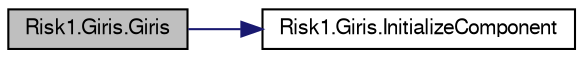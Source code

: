 digraph G
{
  bgcolor="transparent";
  edge [fontname="FreeSans",fontsize="10",labelfontname="FreeSans",labelfontsize="10"];
  node [fontname="FreeSans",fontsize="10",shape=record];
  rankdir="LR";
  Node1 [label="Risk1.Giris.Giris",height=0.2,width=0.4,color="black", fillcolor="grey75", style="filled" fontcolor="black"];
  Node1 -> Node2 [color="midnightblue",fontsize="10",style="solid",fontname="FreeSans"];
  Node2 [label="Risk1.Giris.InitializeComponent",height=0.2,width=0.4,color="black",URL="$classRisk1_1_1Giris.html#a49cef639858829e2d819ed902446dc2a",tooltip="Required method for Designer support - do not modify the contents of this method with the code editor..."];
}
